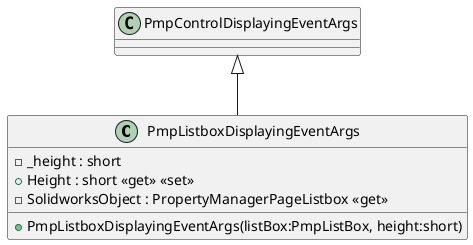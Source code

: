 @startuml
class PmpListboxDisplayingEventArgs {
    - _height : short
    + PmpListboxDisplayingEventArgs(listBox:PmpListBox, height:short)
    + Height : short <<get>> <<set>>
    - SolidworksObject : PropertyManagerPageListbox <<get>>
}
PmpControlDisplayingEventArgs <|-- PmpListboxDisplayingEventArgs
@enduml
